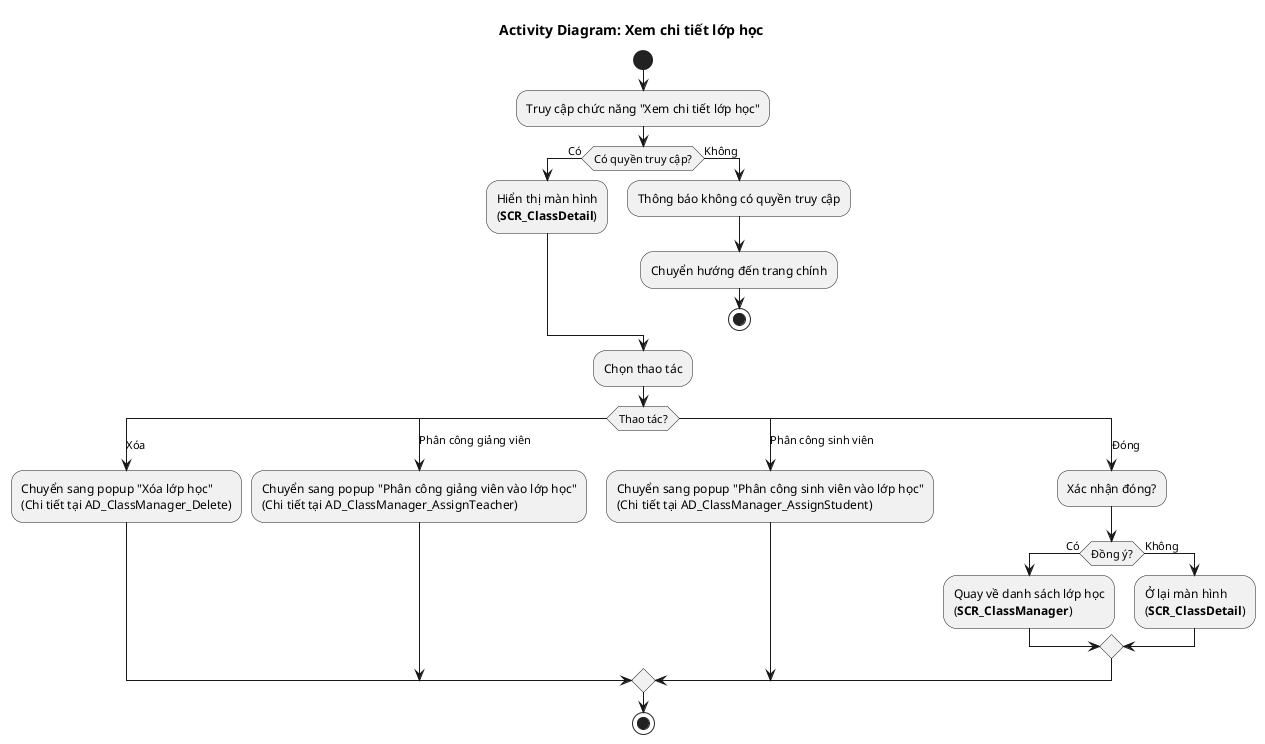 @startuml AD_ClassManager_Detail
!pragma layout smetana
title Activity Diagram: Xem chi tiết lớp học

start
:Truy cập chức năng "Xem chi tiết lớp học";
if (Có quyền truy cập?) then (Có)
    :Hiển thị màn hình\n(**SCR_ClassDetail**);
else (Không)
  :Thông báo không có quyền truy cập;
  :Chuyển hướng đến trang chính;
  stop
endif
  :Chọn thao tác;

  switch (Thao tác?)
    case (Xóa)
      :Chuyển sang popup "Xóa lớp học"
      (Chi tiết tại AD_ClassManager_Delete);

    case (Phân công giảng viên)
      :Chuyển sang popup "Phân công giảng viên vào lớp học"
      (Chi tiết tại AD_ClassManager_AssignTeacher);

    case (Phân công sinh viên)
      :Chuyển sang popup "Phân công sinh viên vào lớp học"
      (Chi tiết tại AD_ClassManager_AssignStudent);

    case (Đóng)
      :Xác nhận đóng?;
      if (Đồng ý?) then (Có)
        :Quay về danh sách lớp học\n(**SCR_ClassManager**);
      else (Không)
        :Ở lại màn hình\n(**SCR_ClassDetail**);
      endif
  endswitch
  stop
@enduml
